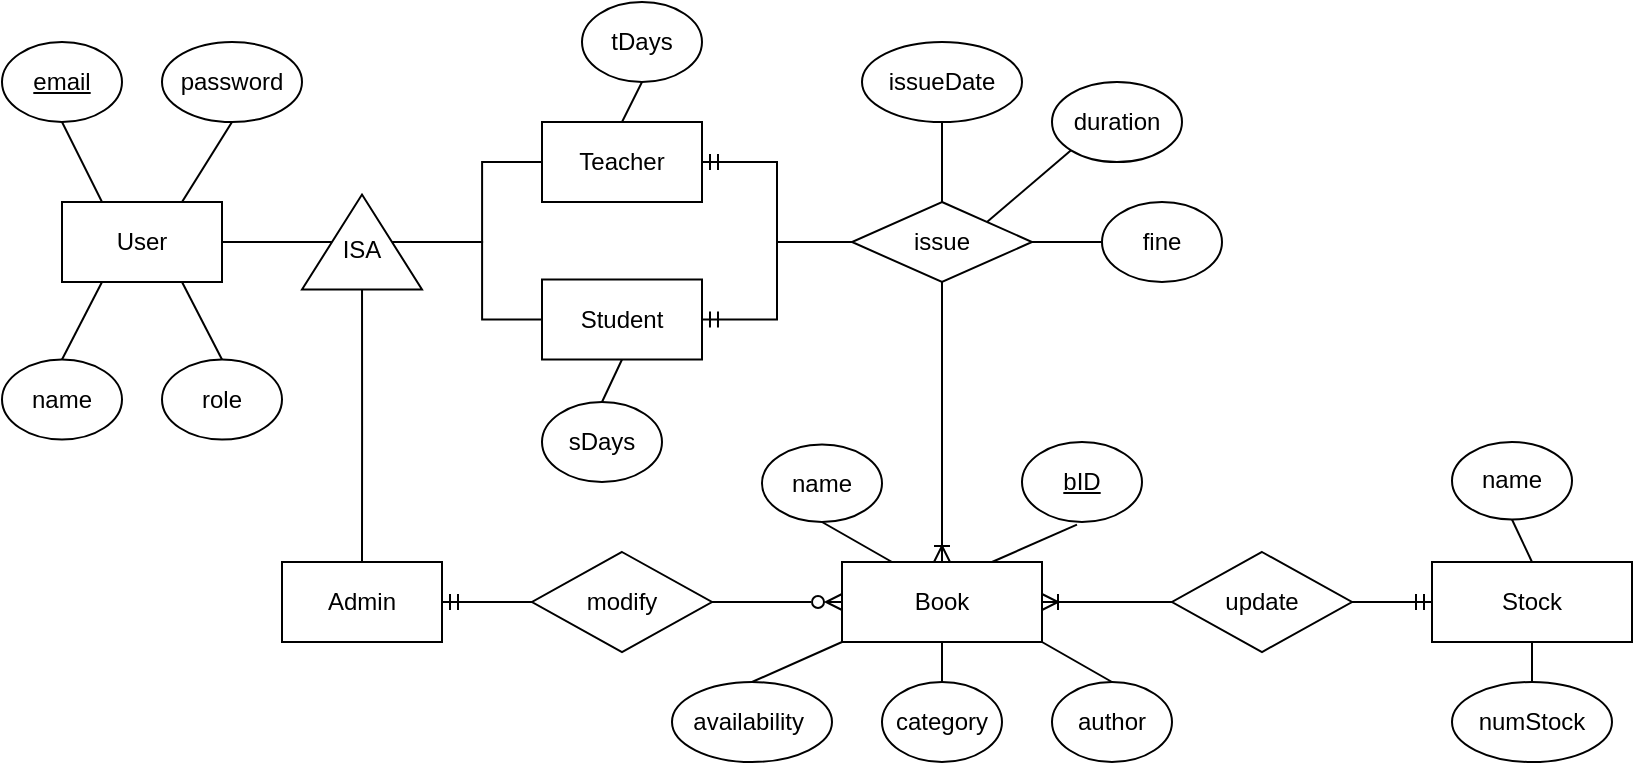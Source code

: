 <mxfile version="21.1.4" type="device">
  <diagram name="Page-1" id="kSdo16YawyXebgROU2e9">
    <mxGraphModel dx="1013" dy="521" grid="1" gridSize="10" guides="1" tooltips="1" connect="1" arrows="1" fold="1" page="1" pageScale="1" pageWidth="850" pageHeight="1100" math="0" shadow="0">
      <root>
        <mxCell id="0" />
        <mxCell id="1" parent="0" />
        <mxCell id="WUUN0eypintUxzaO_pkk-2" value="User" style="whiteSpace=wrap;html=1;align=center;" vertex="1" parent="1">
          <mxGeometry x="40" y="120" width="80" height="40" as="geometry" />
        </mxCell>
        <mxCell id="WUUN0eypintUxzaO_pkk-3" value="name" style="ellipse;whiteSpace=wrap;html=1;align=center;" vertex="1" parent="1">
          <mxGeometry x="10" y="198.75" width="60" height="40" as="geometry" />
        </mxCell>
        <mxCell id="WUUN0eypintUxzaO_pkk-6" value="Student" style="whiteSpace=wrap;html=1;align=center;" vertex="1" parent="1">
          <mxGeometry x="280" y="158.75" width="80" height="40" as="geometry" />
        </mxCell>
        <mxCell id="WUUN0eypintUxzaO_pkk-7" value="Teacher" style="whiteSpace=wrap;html=1;align=center;" vertex="1" parent="1">
          <mxGeometry x="280" y="80" width="80" height="40" as="geometry" />
        </mxCell>
        <mxCell id="WUUN0eypintUxzaO_pkk-10" style="edgeStyle=orthogonalEdgeStyle;rounded=0;orthogonalLoop=1;jettySize=auto;html=1;entryX=1;entryY=0.5;entryDx=0;entryDy=0;endArrow=none;endFill=0;exitX=0.5;exitY=0;exitDx=0;exitDy=0;" edge="1" parent="1" source="WUUN0eypintUxzaO_pkk-8" target="WUUN0eypintUxzaO_pkk-2">
          <mxGeometry relative="1" as="geometry">
            <mxPoint x="180" y="140" as="sourcePoint" />
          </mxGeometry>
        </mxCell>
        <mxCell id="WUUN0eypintUxzaO_pkk-27" style="edgeStyle=orthogonalEdgeStyle;rounded=0;orthogonalLoop=1;jettySize=auto;html=1;endArrow=none;endFill=0;" edge="1" parent="1" source="WUUN0eypintUxzaO_pkk-8" target="WUUN0eypintUxzaO_pkk-7">
          <mxGeometry relative="1" as="geometry" />
        </mxCell>
        <mxCell id="WUUN0eypintUxzaO_pkk-29" style="edgeStyle=orthogonalEdgeStyle;rounded=0;orthogonalLoop=1;jettySize=auto;html=1;entryX=0;entryY=0.5;entryDx=0;entryDy=0;endArrow=none;endFill=0;" edge="1" parent="1" source="WUUN0eypintUxzaO_pkk-8" target="WUUN0eypintUxzaO_pkk-6">
          <mxGeometry relative="1" as="geometry">
            <mxPoint x="260" y="210" as="targetPoint" />
          </mxGeometry>
        </mxCell>
        <mxCell id="WUUN0eypintUxzaO_pkk-114" style="edgeStyle=orthogonalEdgeStyle;rounded=0;orthogonalLoop=1;jettySize=auto;html=1;entryX=0.5;entryY=0;entryDx=0;entryDy=0;endArrow=none;endFill=0;" edge="1" parent="1" source="WUUN0eypintUxzaO_pkk-8" target="WUUN0eypintUxzaO_pkk-51">
          <mxGeometry relative="1" as="geometry">
            <mxPoint x="190" y="290" as="targetPoint" />
          </mxGeometry>
        </mxCell>
        <mxCell id="WUUN0eypintUxzaO_pkk-8" value="" style="triangle;whiteSpace=wrap;html=1;rotation=-90;direction=east;" vertex="1" parent="1">
          <mxGeometry x="166.25" y="110" width="47.5" height="60" as="geometry" />
        </mxCell>
        <mxCell id="WUUN0eypintUxzaO_pkk-9" value="ISA" style="text;html=1;strokeColor=none;fillColor=none;align=center;verticalAlign=middle;whiteSpace=wrap;rounded=0;" vertex="1" parent="1">
          <mxGeometry x="160" y="128.75" width="60" height="30" as="geometry" />
        </mxCell>
        <mxCell id="WUUN0eypintUxzaO_pkk-20" style="edgeStyle=orthogonalEdgeStyle;rounded=0;orthogonalLoop=1;jettySize=auto;html=1;exitX=0.5;exitY=1;exitDx=0;exitDy=0;entryX=0.5;entryY=0;entryDx=0;entryDy=0;endArrow=ERoneToMany;endFill=0;" edge="1" parent="1" source="WUUN0eypintUxzaO_pkk-16" target="WUUN0eypintUxzaO_pkk-19">
          <mxGeometry relative="1" as="geometry" />
        </mxCell>
        <mxCell id="WUUN0eypintUxzaO_pkk-115" style="edgeStyle=orthogonalEdgeStyle;rounded=0;orthogonalLoop=1;jettySize=auto;html=1;entryX=1;entryY=0.5;entryDx=0;entryDy=0;endArrow=ERmandOne;endFill=0;" edge="1" parent="1" source="WUUN0eypintUxzaO_pkk-16" target="WUUN0eypintUxzaO_pkk-6">
          <mxGeometry relative="1" as="geometry" />
        </mxCell>
        <mxCell id="WUUN0eypintUxzaO_pkk-116" style="edgeStyle=orthogonalEdgeStyle;rounded=0;orthogonalLoop=1;jettySize=auto;html=1;endArrow=ERmandOne;endFill=0;" edge="1" parent="1" source="WUUN0eypintUxzaO_pkk-16" target="WUUN0eypintUxzaO_pkk-7">
          <mxGeometry relative="1" as="geometry" />
        </mxCell>
        <mxCell id="WUUN0eypintUxzaO_pkk-16" value="issue" style="shape=rhombus;perimeter=rhombusPerimeter;whiteSpace=wrap;html=1;align=center;" vertex="1" parent="1">
          <mxGeometry x="435" y="120" width="90" height="40" as="geometry" />
        </mxCell>
        <mxCell id="WUUN0eypintUxzaO_pkk-19" value="Book" style="whiteSpace=wrap;html=1;align=center;" vertex="1" parent="1">
          <mxGeometry x="430" y="300" width="100" height="40" as="geometry" />
        </mxCell>
        <mxCell id="WUUN0eypintUxzaO_pkk-24" value="issueDate" style="ellipse;whiteSpace=wrap;html=1;align=center;" vertex="1" parent="1">
          <mxGeometry x="440" y="40" width="80" height="40" as="geometry" />
        </mxCell>
        <mxCell id="WUUN0eypintUxzaO_pkk-32" value="duration" style="ellipse;whiteSpace=wrap;html=1;align=center;" vertex="1" parent="1">
          <mxGeometry x="535" y="60" width="65" height="40" as="geometry" />
        </mxCell>
        <mxCell id="WUUN0eypintUxzaO_pkk-33" value="fine" style="ellipse;whiteSpace=wrap;html=1;align=center;" vertex="1" parent="1">
          <mxGeometry x="560" y="120" width="60" height="40" as="geometry" />
        </mxCell>
        <mxCell id="WUUN0eypintUxzaO_pkk-35" value="category" style="ellipse;whiteSpace=wrap;html=1;align=center;" vertex="1" parent="1">
          <mxGeometry x="450" y="360" width="60" height="40" as="geometry" />
        </mxCell>
        <mxCell id="WUUN0eypintUxzaO_pkk-36" value="availability&amp;nbsp;" style="ellipse;whiteSpace=wrap;html=1;align=center;" vertex="1" parent="1">
          <mxGeometry x="345" y="360" width="80" height="40" as="geometry" />
        </mxCell>
        <mxCell id="WUUN0eypintUxzaO_pkk-37" value="&lt;u&gt;bID&lt;/u&gt;" style="ellipse;whiteSpace=wrap;html=1;align=center;" vertex="1" parent="1">
          <mxGeometry x="520" y="240" width="60" height="40" as="geometry" />
        </mxCell>
        <mxCell id="WUUN0eypintUxzaO_pkk-38" value="author" style="ellipse;whiteSpace=wrap;html=1;align=center;" vertex="1" parent="1">
          <mxGeometry x="535" y="360" width="60" height="40" as="geometry" />
        </mxCell>
        <mxCell id="WUUN0eypintUxzaO_pkk-39" value="name" style="ellipse;whiteSpace=wrap;html=1;align=center;" vertex="1" parent="1">
          <mxGeometry x="390" y="241.25" width="60" height="38.75" as="geometry" />
        </mxCell>
        <mxCell id="WUUN0eypintUxzaO_pkk-41" value="" style="endArrow=none;html=1;rounded=0;entryX=0.5;entryY=1;entryDx=0;entryDy=0;exitX=0.5;exitY=0;exitDx=0;exitDy=0;" edge="1" parent="1" source="WUUN0eypintUxzaO_pkk-16" target="WUUN0eypintUxzaO_pkk-24">
          <mxGeometry width="50" height="50" relative="1" as="geometry">
            <mxPoint x="505" y="200" as="sourcePoint" />
            <mxPoint x="555" y="150" as="targetPoint" />
          </mxGeometry>
        </mxCell>
        <mxCell id="WUUN0eypintUxzaO_pkk-42" value="" style="endArrow=none;html=1;rounded=0;exitX=0;exitY=1;exitDx=0;exitDy=0;entryX=0.5;entryY=0;entryDx=0;entryDy=0;" edge="1" parent="1" source="WUUN0eypintUxzaO_pkk-19" target="WUUN0eypintUxzaO_pkk-36">
          <mxGeometry width="50" height="50" relative="1" as="geometry">
            <mxPoint x="320" y="310" as="sourcePoint" />
            <mxPoint x="413" y="366" as="targetPoint" />
          </mxGeometry>
        </mxCell>
        <mxCell id="WUUN0eypintUxzaO_pkk-43" value="" style="endArrow=none;html=1;rounded=0;exitX=0.5;exitY=1;exitDx=0;exitDy=0;entryX=0.5;entryY=0;entryDx=0;entryDy=0;" edge="1" parent="1" source="WUUN0eypintUxzaO_pkk-19" target="WUUN0eypintUxzaO_pkk-35">
          <mxGeometry width="50" height="50" relative="1" as="geometry">
            <mxPoint x="330" y="320" as="sourcePoint" />
            <mxPoint x="425" y="370" as="targetPoint" />
          </mxGeometry>
        </mxCell>
        <mxCell id="WUUN0eypintUxzaO_pkk-44" value="" style="endArrow=none;html=1;rounded=0;exitX=1;exitY=1;exitDx=0;exitDy=0;entryX=0.5;entryY=0;entryDx=0;entryDy=0;" edge="1" parent="1" source="WUUN0eypintUxzaO_pkk-19" target="WUUN0eypintUxzaO_pkk-38">
          <mxGeometry width="50" height="50" relative="1" as="geometry">
            <mxPoint x="340" y="330" as="sourcePoint" />
            <mxPoint x="340" y="290" as="targetPoint" />
          </mxGeometry>
        </mxCell>
        <mxCell id="WUUN0eypintUxzaO_pkk-45" value="" style="endArrow=none;html=1;rounded=0;entryX=0.458;entryY=1.033;entryDx=0;entryDy=0;exitX=0.75;exitY=0;exitDx=0;exitDy=0;entryPerimeter=0;" edge="1" parent="1" source="WUUN0eypintUxzaO_pkk-19" target="WUUN0eypintUxzaO_pkk-37">
          <mxGeometry width="50" height="50" relative="1" as="geometry">
            <mxPoint x="350" y="340" as="sourcePoint" />
            <mxPoint x="350" y="300" as="targetPoint" />
          </mxGeometry>
        </mxCell>
        <mxCell id="WUUN0eypintUxzaO_pkk-46" value="" style="endArrow=none;html=1;rounded=0;entryX=0.5;entryY=1;entryDx=0;entryDy=0;exitX=0.25;exitY=0;exitDx=0;exitDy=0;" edge="1" parent="1" source="WUUN0eypintUxzaO_pkk-19" target="WUUN0eypintUxzaO_pkk-39">
          <mxGeometry width="50" height="50" relative="1" as="geometry">
            <mxPoint x="435" y="290" as="sourcePoint" />
            <mxPoint x="360" y="310" as="targetPoint" />
          </mxGeometry>
        </mxCell>
        <mxCell id="WUUN0eypintUxzaO_pkk-47" value="" style="endArrow=none;html=1;rounded=0;entryX=1;entryY=0.5;entryDx=0;entryDy=0;exitX=0;exitY=0.5;exitDx=0;exitDy=0;" edge="1" parent="1" source="WUUN0eypintUxzaO_pkk-33" target="WUUN0eypintUxzaO_pkk-16">
          <mxGeometry width="50" height="50" relative="1" as="geometry">
            <mxPoint x="540" y="180" as="sourcePoint" />
            <mxPoint x="540" y="140" as="targetPoint" />
          </mxGeometry>
        </mxCell>
        <mxCell id="WUUN0eypintUxzaO_pkk-48" value="" style="endArrow=none;html=1;rounded=0;entryX=1;entryY=0;entryDx=0;entryDy=0;exitX=0;exitY=1;exitDx=0;exitDy=0;" edge="1" parent="1" source="WUUN0eypintUxzaO_pkk-32" target="WUUN0eypintUxzaO_pkk-16">
          <mxGeometry width="50" height="50" relative="1" as="geometry">
            <mxPoint x="550" y="190" as="sourcePoint" />
            <mxPoint x="550" y="150" as="targetPoint" />
          </mxGeometry>
        </mxCell>
        <mxCell id="WUUN0eypintUxzaO_pkk-51" value="Admin" style="whiteSpace=wrap;html=1;align=center;" vertex="1" parent="1">
          <mxGeometry x="150" y="300" width="80" height="40" as="geometry" />
        </mxCell>
        <mxCell id="WUUN0eypintUxzaO_pkk-57" style="edgeStyle=orthogonalEdgeStyle;rounded=0;orthogonalLoop=1;jettySize=auto;html=1;exitX=0;exitY=0.5;exitDx=0;exitDy=0;entryX=1;entryY=0.5;entryDx=0;entryDy=0;endArrow=ERmandOne;endFill=0;" edge="1" parent="1" source="WUUN0eypintUxzaO_pkk-55" target="WUUN0eypintUxzaO_pkk-51">
          <mxGeometry relative="1" as="geometry" />
        </mxCell>
        <mxCell id="WUUN0eypintUxzaO_pkk-106" style="edgeStyle=orthogonalEdgeStyle;rounded=0;orthogonalLoop=1;jettySize=auto;html=1;entryX=0;entryY=0.5;entryDx=0;entryDy=0;endArrow=ERzeroToMany;endFill=0;" edge="1" parent="1" source="WUUN0eypintUxzaO_pkk-55" target="WUUN0eypintUxzaO_pkk-19">
          <mxGeometry relative="1" as="geometry" />
        </mxCell>
        <mxCell id="WUUN0eypintUxzaO_pkk-55" value="modify" style="shape=rhombus;perimeter=rhombusPerimeter;whiteSpace=wrap;html=1;align=center;" vertex="1" parent="1">
          <mxGeometry x="275" y="295" width="90" height="50" as="geometry" />
        </mxCell>
        <mxCell id="WUUN0eypintUxzaO_pkk-107" value="" style="edgeStyle=orthogonalEdgeStyle;rounded=0;orthogonalLoop=1;jettySize=auto;html=1;endArrow=ERoneToMany;endFill=0;" edge="1" parent="1" source="WUUN0eypintUxzaO_pkk-101" target="WUUN0eypintUxzaO_pkk-19">
          <mxGeometry relative="1" as="geometry" />
        </mxCell>
        <mxCell id="WUUN0eypintUxzaO_pkk-108" value="" style="edgeStyle=orthogonalEdgeStyle;rounded=0;orthogonalLoop=1;jettySize=auto;html=1;endArrow=ERmandOne;endFill=0;" edge="1" parent="1" source="WUUN0eypintUxzaO_pkk-101" target="WUUN0eypintUxzaO_pkk-103">
          <mxGeometry relative="1" as="geometry" />
        </mxCell>
        <mxCell id="WUUN0eypintUxzaO_pkk-101" value="update" style="shape=rhombus;perimeter=rhombusPerimeter;whiteSpace=wrap;html=1;align=center;" vertex="1" parent="1">
          <mxGeometry x="595" y="295" width="90" height="50" as="geometry" />
        </mxCell>
        <mxCell id="WUUN0eypintUxzaO_pkk-103" value="Stock" style="whiteSpace=wrap;html=1;align=center;" vertex="1" parent="1">
          <mxGeometry x="725" y="300" width="100" height="40" as="geometry" />
        </mxCell>
        <mxCell id="WUUN0eypintUxzaO_pkk-109" value="name" style="ellipse;whiteSpace=wrap;html=1;align=center;" vertex="1" parent="1">
          <mxGeometry x="735" y="240" width="60" height="38.75" as="geometry" />
        </mxCell>
        <mxCell id="WUUN0eypintUxzaO_pkk-110" value="numStock" style="ellipse;whiteSpace=wrap;html=1;align=center;" vertex="1" parent="1">
          <mxGeometry x="735" y="360" width="80" height="40" as="geometry" />
        </mxCell>
        <mxCell id="WUUN0eypintUxzaO_pkk-112" value="" style="endArrow=none;html=1;rounded=0;exitX=0.5;exitY=0;exitDx=0;exitDy=0;entryX=0.5;entryY=1;entryDx=0;entryDy=0;" edge="1" parent="1" source="WUUN0eypintUxzaO_pkk-103" target="WUUN0eypintUxzaO_pkk-109">
          <mxGeometry width="50" height="50" relative="1" as="geometry">
            <mxPoint x="490" y="340" as="sourcePoint" />
            <mxPoint x="540" y="290" as="targetPoint" />
          </mxGeometry>
        </mxCell>
        <mxCell id="WUUN0eypintUxzaO_pkk-113" value="" style="endArrow=none;html=1;rounded=0;exitX=0.5;exitY=0;exitDx=0;exitDy=0;entryX=0.5;entryY=1;entryDx=0;entryDy=0;" edge="1" parent="1" source="WUUN0eypintUxzaO_pkk-110" target="WUUN0eypintUxzaO_pkk-103">
          <mxGeometry width="50" height="50" relative="1" as="geometry">
            <mxPoint x="490" y="340" as="sourcePoint" />
            <mxPoint x="540" y="290" as="targetPoint" />
          </mxGeometry>
        </mxCell>
        <mxCell id="WUUN0eypintUxzaO_pkk-117" value="&lt;u&gt;email&lt;/u&gt;" style="ellipse;whiteSpace=wrap;html=1;align=center;" vertex="1" parent="1">
          <mxGeometry x="10" y="40" width="60" height="40" as="geometry" />
        </mxCell>
        <mxCell id="WUUN0eypintUxzaO_pkk-119" value="password" style="ellipse;whiteSpace=wrap;html=1;align=center;" vertex="1" parent="1">
          <mxGeometry x="90" y="40" width="70" height="40" as="geometry" />
        </mxCell>
        <mxCell id="WUUN0eypintUxzaO_pkk-120" value="role" style="ellipse;whiteSpace=wrap;html=1;align=center;" vertex="1" parent="1">
          <mxGeometry x="90" y="198.75" width="60" height="40" as="geometry" />
        </mxCell>
        <mxCell id="WUUN0eypintUxzaO_pkk-121" value="" style="endArrow=none;html=1;rounded=0;exitX=0.25;exitY=0;exitDx=0;exitDy=0;entryX=0.5;entryY=1;entryDx=0;entryDy=0;" edge="1" parent="1" source="WUUN0eypintUxzaO_pkk-2" target="WUUN0eypintUxzaO_pkk-117">
          <mxGeometry width="50" height="50" relative="1" as="geometry">
            <mxPoint x="520" y="250" as="sourcePoint" />
            <mxPoint x="570" y="200" as="targetPoint" />
          </mxGeometry>
        </mxCell>
        <mxCell id="WUUN0eypintUxzaO_pkk-122" value="" style="endArrow=none;html=1;rounded=0;exitX=0.75;exitY=0;exitDx=0;exitDy=0;entryX=0.5;entryY=1;entryDx=0;entryDy=0;" edge="1" parent="1" source="WUUN0eypintUxzaO_pkk-2" target="WUUN0eypintUxzaO_pkk-119">
          <mxGeometry width="50" height="50" relative="1" as="geometry">
            <mxPoint x="520" y="250" as="sourcePoint" />
            <mxPoint x="570" y="200" as="targetPoint" />
          </mxGeometry>
        </mxCell>
        <mxCell id="WUUN0eypintUxzaO_pkk-123" value="" style="endArrow=none;html=1;rounded=0;exitX=0.5;exitY=0;exitDx=0;exitDy=0;entryX=0.25;entryY=1;entryDx=0;entryDy=0;" edge="1" parent="1" source="WUUN0eypintUxzaO_pkk-3" target="WUUN0eypintUxzaO_pkk-2">
          <mxGeometry width="50" height="50" relative="1" as="geometry">
            <mxPoint x="490" y="250" as="sourcePoint" />
            <mxPoint x="540" y="200" as="targetPoint" />
          </mxGeometry>
        </mxCell>
        <mxCell id="WUUN0eypintUxzaO_pkk-124" value="" style="endArrow=none;html=1;rounded=0;exitX=0.5;exitY=0;exitDx=0;exitDy=0;entryX=0.75;entryY=1;entryDx=0;entryDy=0;" edge="1" parent="1" source="WUUN0eypintUxzaO_pkk-120" target="WUUN0eypintUxzaO_pkk-2">
          <mxGeometry width="50" height="50" relative="1" as="geometry">
            <mxPoint x="50" y="209" as="sourcePoint" />
            <mxPoint x="70" y="170" as="targetPoint" />
          </mxGeometry>
        </mxCell>
        <mxCell id="WUUN0eypintUxzaO_pkk-126" value="tDays" style="ellipse;whiteSpace=wrap;html=1;align=center;" vertex="1" parent="1">
          <mxGeometry x="300" y="20" width="60" height="40" as="geometry" />
        </mxCell>
        <mxCell id="WUUN0eypintUxzaO_pkk-127" value="sDays" style="ellipse;whiteSpace=wrap;html=1;align=center;" vertex="1" parent="1">
          <mxGeometry x="280" y="220" width="60" height="40" as="geometry" />
        </mxCell>
        <mxCell id="WUUN0eypintUxzaO_pkk-128" value="" style="endArrow=none;html=1;rounded=0;exitX=0.5;exitY=0;exitDx=0;exitDy=0;entryX=0.5;entryY=1;entryDx=0;entryDy=0;" edge="1" parent="1" source="WUUN0eypintUxzaO_pkk-7" target="WUUN0eypintUxzaO_pkk-126">
          <mxGeometry width="50" height="50" relative="1" as="geometry">
            <mxPoint x="110" y="130" as="sourcePoint" />
            <mxPoint x="135" y="90" as="targetPoint" />
          </mxGeometry>
        </mxCell>
        <mxCell id="WUUN0eypintUxzaO_pkk-129" value="" style="endArrow=none;html=1;rounded=0;exitX=0.5;exitY=0;exitDx=0;exitDy=0;entryX=0.5;entryY=1;entryDx=0;entryDy=0;" edge="1" parent="1" source="WUUN0eypintUxzaO_pkk-127" target="WUUN0eypintUxzaO_pkk-6">
          <mxGeometry width="50" height="50" relative="1" as="geometry">
            <mxPoint x="120" y="140" as="sourcePoint" />
            <mxPoint x="145" y="100" as="targetPoint" />
          </mxGeometry>
        </mxCell>
      </root>
    </mxGraphModel>
  </diagram>
</mxfile>
